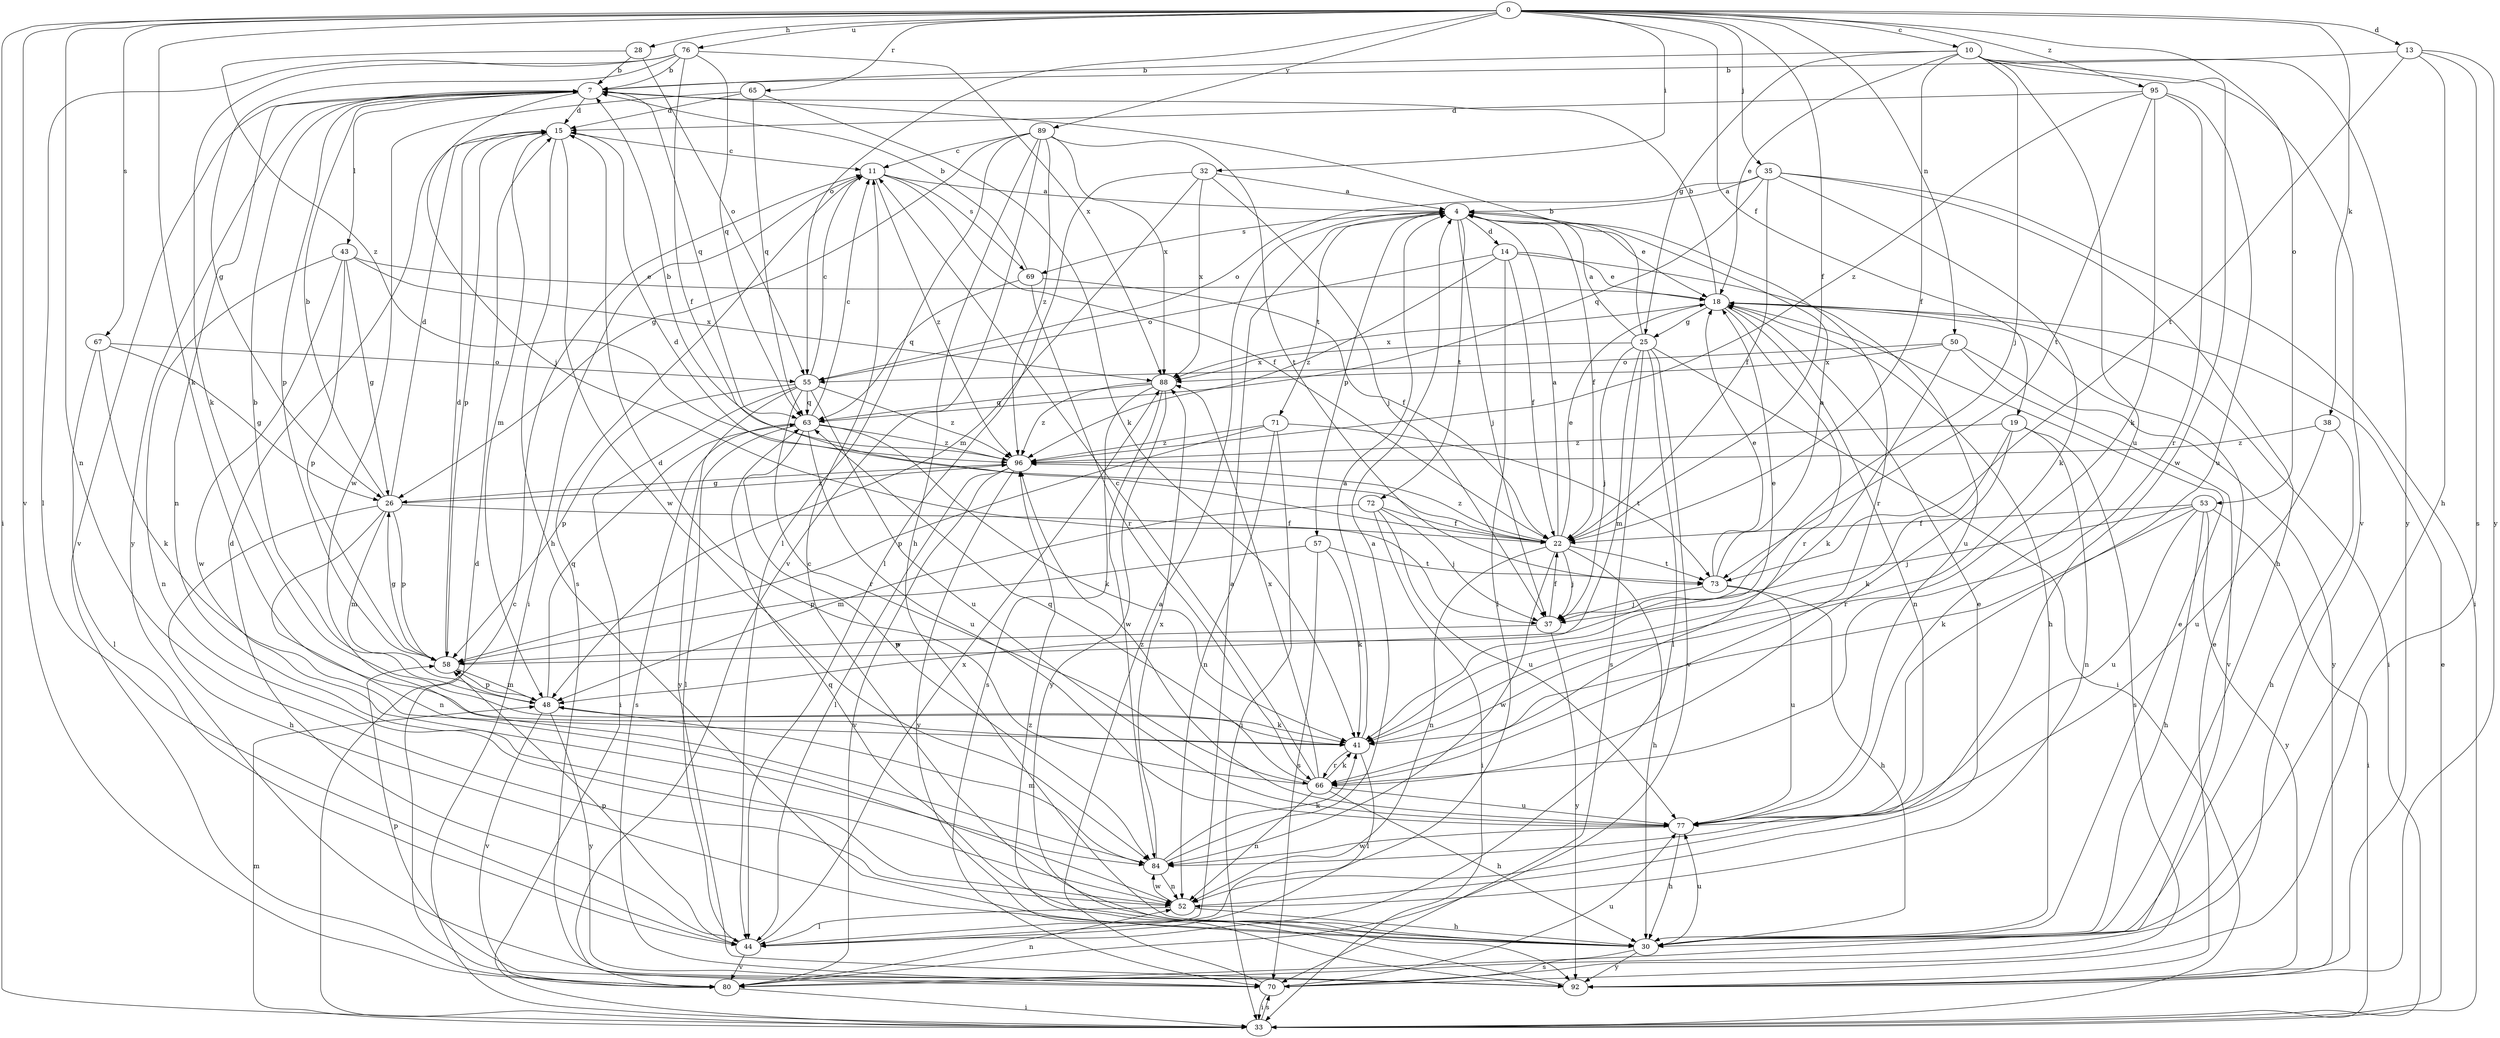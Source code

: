 strict digraph  {
0;
4;
7;
10;
11;
13;
14;
15;
18;
19;
22;
25;
26;
28;
30;
32;
33;
35;
37;
38;
41;
43;
44;
48;
50;
52;
53;
55;
57;
58;
63;
65;
66;
67;
69;
70;
71;
72;
73;
76;
77;
80;
84;
88;
89;
92;
95;
96;
0 -> 10  [label=c];
0 -> 13  [label=d];
0 -> 19  [label=f];
0 -> 22  [label=f];
0 -> 28  [label=h];
0 -> 32  [label=i];
0 -> 33  [label=i];
0 -> 35  [label=j];
0 -> 38  [label=k];
0 -> 41  [label=k];
0 -> 50  [label=n];
0 -> 52  [label=n];
0 -> 53  [label=o];
0 -> 55  [label=o];
0 -> 65  [label=r];
0 -> 67  [label=s];
0 -> 76  [label=u];
0 -> 80  [label=v];
0 -> 89  [label=y];
0 -> 95  [label=z];
4 -> 14  [label=d];
4 -> 18  [label=e];
4 -> 22  [label=f];
4 -> 37  [label=j];
4 -> 57  [label=p];
4 -> 66  [label=r];
4 -> 69  [label=s];
4 -> 71  [label=t];
4 -> 72  [label=t];
7 -> 15  [label=d];
7 -> 37  [label=j];
7 -> 43  [label=l];
7 -> 52  [label=n];
7 -> 58  [label=p];
7 -> 63  [label=q];
7 -> 80  [label=v];
7 -> 92  [label=y];
10 -> 7  [label=b];
10 -> 18  [label=e];
10 -> 22  [label=f];
10 -> 25  [label=g];
10 -> 37  [label=j];
10 -> 77  [label=u];
10 -> 80  [label=v];
10 -> 84  [label=w];
10 -> 92  [label=y];
11 -> 4  [label=a];
11 -> 22  [label=f];
11 -> 33  [label=i];
11 -> 69  [label=s];
11 -> 70  [label=s];
11 -> 96  [label=z];
13 -> 7  [label=b];
13 -> 30  [label=h];
13 -> 70  [label=s];
13 -> 73  [label=t];
13 -> 92  [label=y];
14 -> 18  [label=e];
14 -> 22  [label=f];
14 -> 44  [label=l];
14 -> 55  [label=o];
14 -> 77  [label=u];
14 -> 96  [label=z];
15 -> 11  [label=c];
15 -> 30  [label=h];
15 -> 48  [label=m];
15 -> 58  [label=p];
15 -> 84  [label=w];
18 -> 7  [label=b];
18 -> 25  [label=g];
18 -> 30  [label=h];
18 -> 33  [label=i];
18 -> 52  [label=n];
18 -> 66  [label=r];
18 -> 88  [label=x];
19 -> 41  [label=k];
19 -> 52  [label=n];
19 -> 66  [label=r];
19 -> 70  [label=s];
19 -> 96  [label=z];
22 -> 4  [label=a];
22 -> 15  [label=d];
22 -> 18  [label=e];
22 -> 30  [label=h];
22 -> 37  [label=j];
22 -> 52  [label=n];
22 -> 73  [label=t];
22 -> 84  [label=w];
22 -> 96  [label=z];
25 -> 4  [label=a];
25 -> 7  [label=b];
25 -> 33  [label=i];
25 -> 37  [label=j];
25 -> 44  [label=l];
25 -> 48  [label=m];
25 -> 70  [label=s];
25 -> 80  [label=v];
25 -> 88  [label=x];
26 -> 7  [label=b];
26 -> 15  [label=d];
26 -> 22  [label=f];
26 -> 30  [label=h];
26 -> 48  [label=m];
26 -> 52  [label=n];
26 -> 58  [label=p];
26 -> 96  [label=z];
28 -> 7  [label=b];
28 -> 55  [label=o];
28 -> 96  [label=z];
30 -> 11  [label=c];
30 -> 18  [label=e];
30 -> 63  [label=q];
30 -> 70  [label=s];
30 -> 77  [label=u];
30 -> 92  [label=y];
32 -> 4  [label=a];
32 -> 37  [label=j];
32 -> 44  [label=l];
32 -> 48  [label=m];
32 -> 88  [label=x];
33 -> 11  [label=c];
33 -> 18  [label=e];
33 -> 48  [label=m];
33 -> 70  [label=s];
35 -> 4  [label=a];
35 -> 22  [label=f];
35 -> 30  [label=h];
35 -> 33  [label=i];
35 -> 41  [label=k];
35 -> 55  [label=o];
35 -> 63  [label=q];
37 -> 22  [label=f];
37 -> 58  [label=p];
37 -> 92  [label=y];
38 -> 30  [label=h];
38 -> 77  [label=u];
38 -> 96  [label=z];
41 -> 4  [label=a];
41 -> 44  [label=l];
41 -> 66  [label=r];
43 -> 18  [label=e];
43 -> 26  [label=g];
43 -> 52  [label=n];
43 -> 58  [label=p];
43 -> 84  [label=w];
43 -> 88  [label=x];
44 -> 4  [label=a];
44 -> 15  [label=d];
44 -> 58  [label=p];
44 -> 80  [label=v];
44 -> 88  [label=x];
48 -> 7  [label=b];
48 -> 41  [label=k];
48 -> 58  [label=p];
48 -> 63  [label=q];
48 -> 80  [label=v];
48 -> 92  [label=y];
50 -> 41  [label=k];
50 -> 55  [label=o];
50 -> 80  [label=v];
50 -> 88  [label=x];
50 -> 92  [label=y];
52 -> 18  [label=e];
52 -> 30  [label=h];
52 -> 44  [label=l];
52 -> 84  [label=w];
53 -> 22  [label=f];
53 -> 30  [label=h];
53 -> 33  [label=i];
53 -> 37  [label=j];
53 -> 41  [label=k];
53 -> 77  [label=u];
53 -> 92  [label=y];
55 -> 11  [label=c];
55 -> 33  [label=i];
55 -> 58  [label=p];
55 -> 63  [label=q];
55 -> 66  [label=r];
55 -> 77  [label=u];
55 -> 92  [label=y];
55 -> 96  [label=z];
57 -> 41  [label=k];
57 -> 58  [label=p];
57 -> 70  [label=s];
57 -> 73  [label=t];
58 -> 15  [label=d];
58 -> 18  [label=e];
58 -> 26  [label=g];
58 -> 48  [label=m];
63 -> 11  [label=c];
63 -> 41  [label=k];
63 -> 44  [label=l];
63 -> 70  [label=s];
63 -> 77  [label=u];
63 -> 84  [label=w];
63 -> 96  [label=z];
65 -> 15  [label=d];
65 -> 41  [label=k];
65 -> 63  [label=q];
65 -> 84  [label=w];
66 -> 11  [label=c];
66 -> 15  [label=d];
66 -> 30  [label=h];
66 -> 41  [label=k];
66 -> 52  [label=n];
66 -> 63  [label=q];
66 -> 77  [label=u];
66 -> 88  [label=x];
67 -> 26  [label=g];
67 -> 41  [label=k];
67 -> 44  [label=l];
67 -> 55  [label=o];
69 -> 7  [label=b];
69 -> 22  [label=f];
69 -> 63  [label=q];
69 -> 66  [label=r];
70 -> 4  [label=a];
70 -> 33  [label=i];
70 -> 58  [label=p];
70 -> 77  [label=u];
71 -> 33  [label=i];
71 -> 52  [label=n];
71 -> 58  [label=p];
71 -> 73  [label=t];
71 -> 96  [label=z];
72 -> 22  [label=f];
72 -> 33  [label=i];
72 -> 37  [label=j];
72 -> 48  [label=m];
72 -> 77  [label=u];
73 -> 4  [label=a];
73 -> 18  [label=e];
73 -> 30  [label=h];
73 -> 37  [label=j];
73 -> 77  [label=u];
76 -> 7  [label=b];
76 -> 22  [label=f];
76 -> 26  [label=g];
76 -> 41  [label=k];
76 -> 44  [label=l];
76 -> 63  [label=q];
76 -> 88  [label=x];
77 -> 30  [label=h];
77 -> 84  [label=w];
77 -> 96  [label=z];
80 -> 15  [label=d];
80 -> 33  [label=i];
80 -> 52  [label=n];
84 -> 4  [label=a];
84 -> 41  [label=k];
84 -> 48  [label=m];
84 -> 52  [label=n];
84 -> 88  [label=x];
88 -> 63  [label=q];
88 -> 70  [label=s];
88 -> 84  [label=w];
88 -> 92  [label=y];
88 -> 96  [label=z];
89 -> 11  [label=c];
89 -> 26  [label=g];
89 -> 30  [label=h];
89 -> 44  [label=l];
89 -> 73  [label=t];
89 -> 80  [label=v];
89 -> 88  [label=x];
89 -> 96  [label=z];
92 -> 18  [label=e];
92 -> 96  [label=z];
95 -> 15  [label=d];
95 -> 41  [label=k];
95 -> 66  [label=r];
95 -> 73  [label=t];
95 -> 77  [label=u];
95 -> 96  [label=z];
96 -> 7  [label=b];
96 -> 26  [label=g];
96 -> 44  [label=l];
96 -> 80  [label=v];
96 -> 92  [label=y];
}
